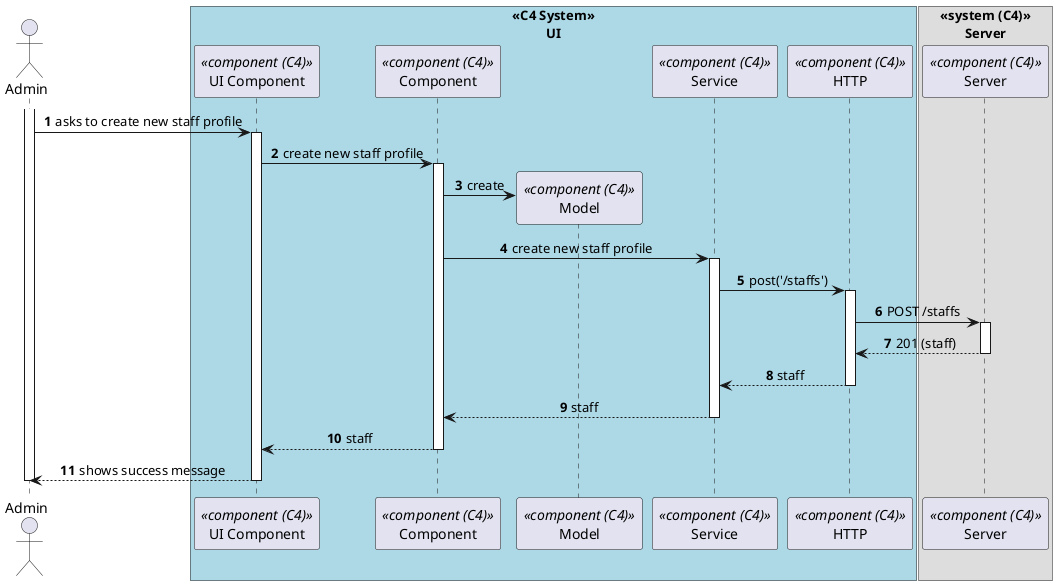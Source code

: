 @startuml process-view
autonumber
skinparam DefaultTextAlignment center
actor Admin as "Admin"
box "<<C4 System>>\nUI"#LightBlue
    participant ComponentUI as "UI Component" <<component (C4)>>
    participant Component as "Component" <<component (C4)>>
    participant Model as "Model" <<component (C4)>>
    participant SRV as "Service" <<component (C4)>>
    participant HTTP as "HTTP" <<component (C4)>>
end box

box "<<system (C4)>>\nServer"
  participant Server as "Server" <<component (C4)>>
end box

activate Admin
    Admin -> ComponentUI : asks to create new staff profile
    activate ComponentUI
        ComponentUI -> Component : create new staff profile
        activate Component
            Component -> Model** : create            
            Component -> SRV : create new staff profile
            activate SRV
                SRV -> HTTP : post('/staffs')
                activate HTTP
                    HTTP -> Server : POST /staffs
                    activate Server
                        Server --> HTTP : 201 (staff)
                    deactivate Server
                    HTTP --> SRV : staff
                deactivate HTTP
                SRV --> Component : staff
            deactivate SRV
            Component --> ComponentUI : staff
        deactivate Component
    Admin <-- ComponentUI : shows success message
    deactivate ComponentUI
deactivate Admin

@enduml